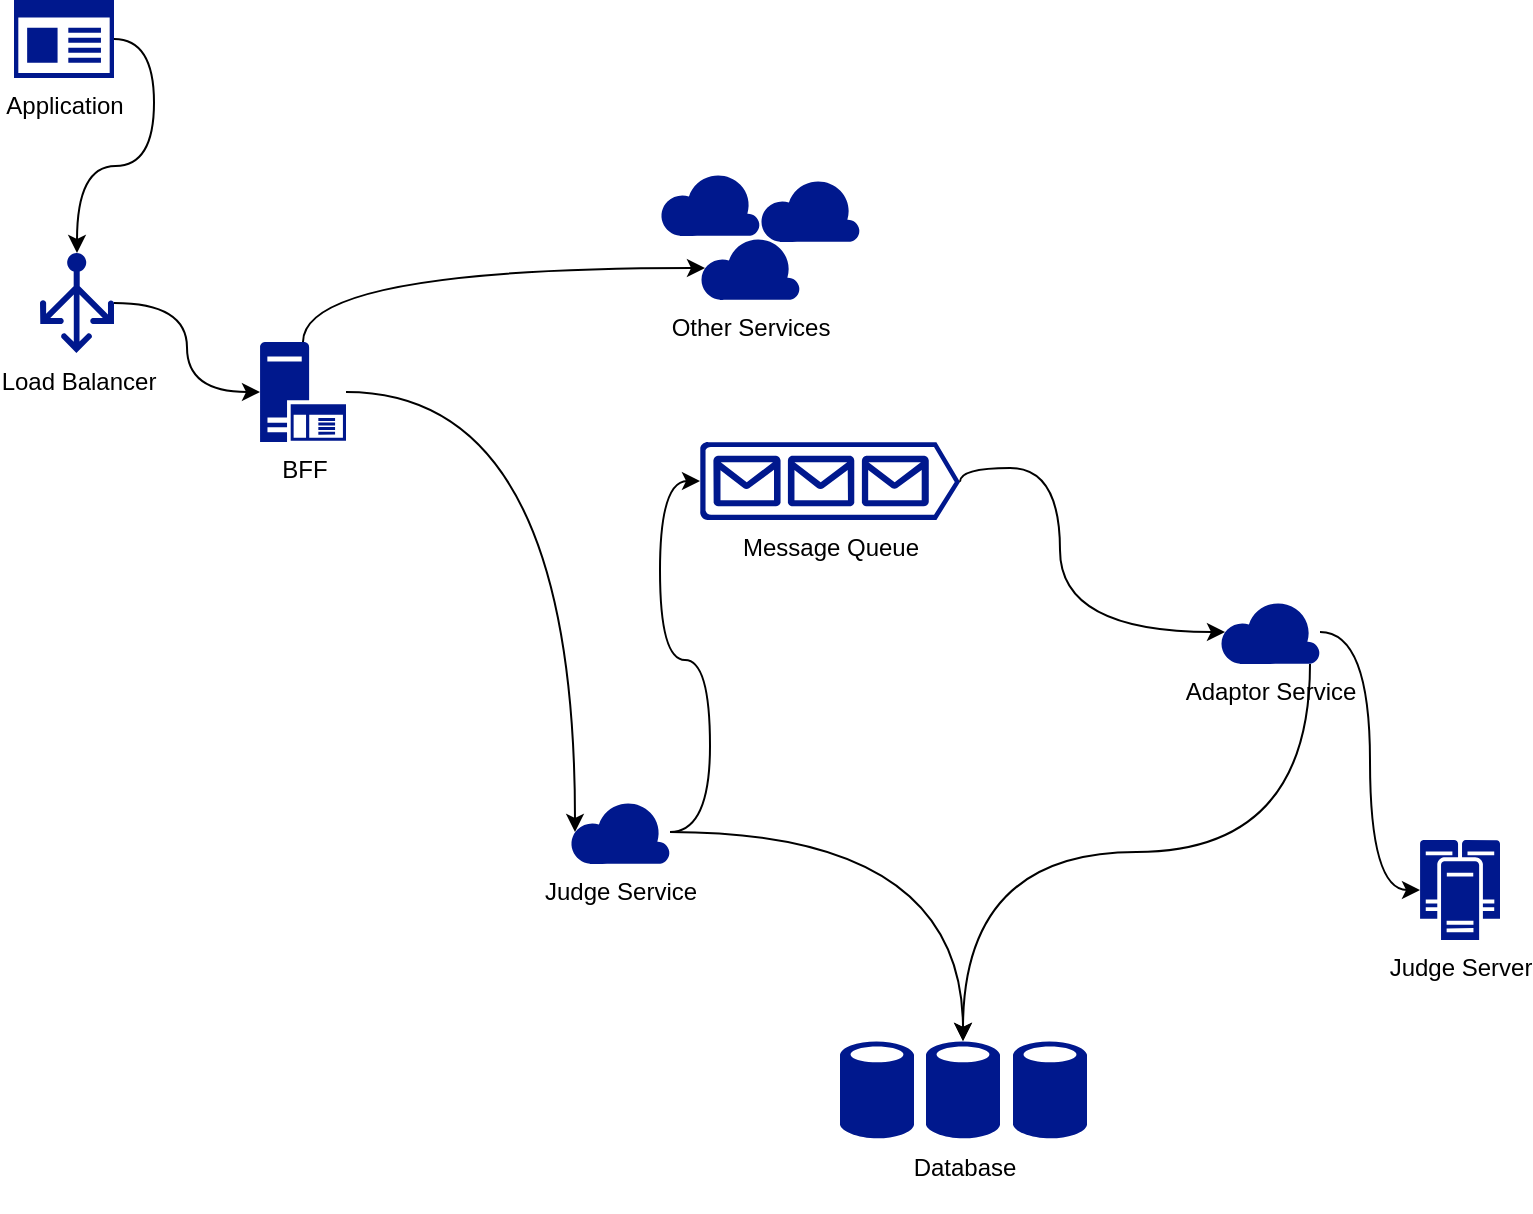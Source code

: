 <mxfile version="24.6.2" type="github">
  <diagram name="Page-1" id="QzZd_IAzWdYlVaJUvz0e">
    <mxGraphModel dx="1195" dy="664" grid="1" gridSize="10" guides="1" tooltips="1" connect="1" arrows="1" fold="1" page="1" pageScale="1" pageWidth="850" pageHeight="1100" math="0" shadow="0">
      <root>
        <mxCell id="0" />
        <mxCell id="1" parent="0" />
        <mxCell id="hPZAuObZ41Z15zBgy_SH-5" value="Application" style="sketch=0;aspect=fixed;pointerEvents=1;shadow=0;dashed=0;html=1;strokeColor=none;labelPosition=center;verticalLabelPosition=bottom;verticalAlign=top;align=center;fillColor=#00188D;shape=mxgraph.mscae.enterprise.app_generic" vertex="1" parent="1">
          <mxGeometry x="147" y="80" width="50" height="39" as="geometry" />
        </mxCell>
        <mxCell id="hPZAuObZ41Z15zBgy_SH-7" value="BFF" style="sketch=0;aspect=fixed;pointerEvents=1;shadow=0;dashed=0;html=1;strokeColor=none;labelPosition=center;verticalLabelPosition=bottom;verticalAlign=top;align=center;fillColor=#00188D;shape=mxgraph.mscae.enterprise.application_server" vertex="1" parent="1">
          <mxGeometry x="270" y="251" width="43" height="50" as="geometry" />
        </mxCell>
        <mxCell id="hPZAuObZ41Z15zBgy_SH-9" value="Judge Service" style="sketch=0;aspect=fixed;pointerEvents=1;shadow=0;dashed=0;html=1;strokeColor=none;labelPosition=center;verticalLabelPosition=bottom;verticalAlign=top;align=center;fillColor=#00188D;shape=mxgraph.azure.cloud" vertex="1" parent="1">
          <mxGeometry x="425" y="480" width="50" height="32" as="geometry" />
        </mxCell>
        <mxCell id="hPZAuObZ41Z15zBgy_SH-13" value="" style="group" vertex="1" connectable="0" parent="1">
          <mxGeometry x="470" y="166" width="100" height="64" as="geometry" />
        </mxCell>
        <mxCell id="hPZAuObZ41Z15zBgy_SH-10" value="Other Services" style="sketch=0;aspect=fixed;pointerEvents=1;shadow=0;dashed=0;html=1;strokeColor=none;labelPosition=center;verticalLabelPosition=bottom;verticalAlign=top;align=center;fillColor=#00188D;shape=mxgraph.azure.cloud" vertex="1" parent="hPZAuObZ41Z15zBgy_SH-13">
          <mxGeometry x="20" y="32" width="50" height="32" as="geometry" />
        </mxCell>
        <mxCell id="hPZAuObZ41Z15zBgy_SH-11" value="" style="sketch=0;aspect=fixed;pointerEvents=1;shadow=0;dashed=0;html=1;strokeColor=none;labelPosition=center;verticalLabelPosition=bottom;verticalAlign=top;align=center;fillColor=#00188D;shape=mxgraph.azure.cloud" vertex="1" parent="hPZAuObZ41Z15zBgy_SH-13">
          <mxGeometry x="50" y="3" width="50" height="32" as="geometry" />
        </mxCell>
        <mxCell id="hPZAuObZ41Z15zBgy_SH-12" value="" style="sketch=0;aspect=fixed;pointerEvents=1;shadow=0;dashed=0;html=1;strokeColor=none;labelPosition=center;verticalLabelPosition=bottom;verticalAlign=top;align=center;fillColor=#00188D;shape=mxgraph.azure.cloud" vertex="1" parent="hPZAuObZ41Z15zBgy_SH-13">
          <mxGeometry width="50" height="32" as="geometry" />
        </mxCell>
        <mxCell id="hPZAuObZ41Z15zBgy_SH-15" value="Adaptor Service" style="sketch=0;aspect=fixed;pointerEvents=1;shadow=0;dashed=0;html=1;strokeColor=none;labelPosition=center;verticalLabelPosition=bottom;verticalAlign=top;align=center;fillColor=#00188D;shape=mxgraph.azure.cloud" vertex="1" parent="1">
          <mxGeometry x="750" y="380" width="50" height="32" as="geometry" />
        </mxCell>
        <mxCell id="hPZAuObZ41Z15zBgy_SH-16" value="Judge Server" style="sketch=0;aspect=fixed;pointerEvents=1;shadow=0;dashed=0;html=1;strokeColor=none;labelPosition=center;verticalLabelPosition=bottom;verticalAlign=top;align=center;fillColor=#00188D;shape=mxgraph.mscae.enterprise.cluster_server" vertex="1" parent="1">
          <mxGeometry x="850" y="500" width="40" height="50" as="geometry" />
        </mxCell>
        <mxCell id="hPZAuObZ41Z15zBgy_SH-21" value="" style="group" vertex="1" connectable="0" parent="1">
          <mxGeometry x="560" y="600" width="123.5" height="50" as="geometry" />
        </mxCell>
        <mxCell id="hPZAuObZ41Z15zBgy_SH-18" value="" style="sketch=0;aspect=fixed;pointerEvents=1;shadow=0;dashed=0;html=1;strokeColor=none;labelPosition=center;verticalLabelPosition=bottom;verticalAlign=top;align=center;fillColor=#00188D;shape=mxgraph.mscae.enterprise.database_generic" vertex="1" parent="hPZAuObZ41Z15zBgy_SH-21">
          <mxGeometry x="86.5" width="37" height="50" as="geometry" />
        </mxCell>
        <mxCell id="hPZAuObZ41Z15zBgy_SH-19" value="" style="sketch=0;aspect=fixed;pointerEvents=1;shadow=0;dashed=0;html=1;strokeColor=none;labelPosition=center;verticalLabelPosition=bottom;verticalAlign=top;align=center;fillColor=#00188D;shape=mxgraph.mscae.enterprise.database_generic" vertex="1" parent="hPZAuObZ41Z15zBgy_SH-21">
          <mxGeometry width="37" height="50" as="geometry" />
        </mxCell>
        <mxCell id="hPZAuObZ41Z15zBgy_SH-20" value="&lt;div&gt;Database&lt;/div&gt;&lt;div&gt;&lt;br&gt;&lt;/div&gt;" style="sketch=0;aspect=fixed;pointerEvents=1;shadow=0;dashed=0;html=1;strokeColor=none;labelPosition=center;verticalLabelPosition=bottom;verticalAlign=top;align=center;fillColor=#00188D;shape=mxgraph.mscae.enterprise.database_generic" vertex="1" parent="hPZAuObZ41Z15zBgy_SH-21">
          <mxGeometry x="43" width="37" height="50" as="geometry" />
        </mxCell>
        <mxCell id="hPZAuObZ41Z15zBgy_SH-24" value="Load Balancer" style="sketch=0;aspect=fixed;pointerEvents=1;shadow=0;dashed=0;html=1;strokeColor=none;labelPosition=center;verticalLabelPosition=bottom;verticalAlign=top;align=center;fillColor=#00188D;shape=mxgraph.azure.load_balancer_generic" vertex="1" parent="1">
          <mxGeometry x="160" y="206.5" width="37" height="50" as="geometry" />
        </mxCell>
        <mxCell id="hPZAuObZ41Z15zBgy_SH-25" style="edgeStyle=orthogonalEdgeStyle;rounded=0;orthogonalLoop=1;jettySize=auto;html=1;entryX=0.5;entryY=0;entryDx=0;entryDy=0;entryPerimeter=0;exitX=1;exitY=0.5;exitDx=0;exitDy=0;exitPerimeter=0;curved=1;" edge="1" parent="1" source="hPZAuObZ41Z15zBgy_SH-5" target="hPZAuObZ41Z15zBgy_SH-24">
          <mxGeometry relative="1" as="geometry">
            <Array as="points">
              <mxPoint x="217" y="99" />
              <mxPoint x="217" y="163" />
              <mxPoint x="178" y="163" />
            </Array>
          </mxGeometry>
        </mxCell>
        <mxCell id="hPZAuObZ41Z15zBgy_SH-26" style="edgeStyle=orthogonalEdgeStyle;rounded=0;orthogonalLoop=1;jettySize=auto;html=1;entryX=0;entryY=0.5;entryDx=0;entryDy=0;entryPerimeter=0;curved=1;" edge="1" parent="1" source="hPZAuObZ41Z15zBgy_SH-24" target="hPZAuObZ41Z15zBgy_SH-7">
          <mxGeometry relative="1" as="geometry" />
        </mxCell>
        <mxCell id="hPZAuObZ41Z15zBgy_SH-27" style="edgeStyle=orthogonalEdgeStyle;rounded=0;orthogonalLoop=1;jettySize=auto;html=1;entryX=0.05;entryY=0.5;entryDx=0;entryDy=0;entryPerimeter=0;curved=1;" edge="1" parent="1" source="hPZAuObZ41Z15zBgy_SH-7" target="hPZAuObZ41Z15zBgy_SH-10">
          <mxGeometry relative="1" as="geometry">
            <Array as="points">
              <mxPoint x="292" y="214" />
            </Array>
          </mxGeometry>
        </mxCell>
        <mxCell id="hPZAuObZ41Z15zBgy_SH-29" style="edgeStyle=orthogonalEdgeStyle;rounded=0;orthogonalLoop=1;jettySize=auto;html=1;entryX=0;entryY=0.5;entryDx=0;entryDy=0;entryPerimeter=0;curved=1;" edge="1" parent="1" source="hPZAuObZ41Z15zBgy_SH-15" target="hPZAuObZ41Z15zBgy_SH-16">
          <mxGeometry relative="1" as="geometry" />
        </mxCell>
        <mxCell id="hPZAuObZ41Z15zBgy_SH-30" value="Message Queue" style="sketch=0;aspect=fixed;pointerEvents=1;shadow=0;dashed=0;html=1;strokeColor=none;labelPosition=center;verticalLabelPosition=bottom;verticalAlign=top;align=center;fillColor=#00188D;shape=mxgraph.azure.queue_generic" vertex="1" parent="1">
          <mxGeometry x="490" y="301" width="130" height="39" as="geometry" />
        </mxCell>
        <mxCell id="hPZAuObZ41Z15zBgy_SH-32" style="edgeStyle=orthogonalEdgeStyle;rounded=0;orthogonalLoop=1;jettySize=auto;html=1;entryX=0.05;entryY=0.5;entryDx=0;entryDy=0;entryPerimeter=0;curved=1;" edge="1" parent="1" source="hPZAuObZ41Z15zBgy_SH-7" target="hPZAuObZ41Z15zBgy_SH-9">
          <mxGeometry relative="1" as="geometry" />
        </mxCell>
        <mxCell id="hPZAuObZ41Z15zBgy_SH-33" style="edgeStyle=orthogonalEdgeStyle;rounded=0;orthogonalLoop=1;jettySize=auto;html=1;entryX=0;entryY=0.5;entryDx=0;entryDy=0;entryPerimeter=0;curved=1;" edge="1" parent="1" source="hPZAuObZ41Z15zBgy_SH-9" target="hPZAuObZ41Z15zBgy_SH-30">
          <mxGeometry relative="1" as="geometry" />
        </mxCell>
        <mxCell id="hPZAuObZ41Z15zBgy_SH-34" style="edgeStyle=orthogonalEdgeStyle;rounded=0;orthogonalLoop=1;jettySize=auto;html=1;entryX=0.05;entryY=0.5;entryDx=0;entryDy=0;entryPerimeter=0;curved=1;exitX=1;exitY=0.51;exitDx=0;exitDy=0;exitPerimeter=0;" edge="1" parent="1" source="hPZAuObZ41Z15zBgy_SH-30" target="hPZAuObZ41Z15zBgy_SH-15">
          <mxGeometry relative="1" as="geometry">
            <Array as="points">
              <mxPoint x="670" y="314" />
            </Array>
          </mxGeometry>
        </mxCell>
        <mxCell id="hPZAuObZ41Z15zBgy_SH-35" style="edgeStyle=orthogonalEdgeStyle;rounded=0;orthogonalLoop=1;jettySize=auto;html=1;entryX=0.5;entryY=0.01;entryDx=0;entryDy=0;entryPerimeter=0;curved=1;" edge="1" parent="1" source="hPZAuObZ41Z15zBgy_SH-9" target="hPZAuObZ41Z15zBgy_SH-20">
          <mxGeometry relative="1" as="geometry" />
        </mxCell>
        <mxCell id="hPZAuObZ41Z15zBgy_SH-36" style="edgeStyle=orthogonalEdgeStyle;rounded=0;orthogonalLoop=1;jettySize=auto;html=1;entryX=0.5;entryY=0.01;entryDx=0;entryDy=0;entryPerimeter=0;curved=1;exitX=0.9;exitY=1;exitDx=0;exitDy=0;exitPerimeter=0;" edge="1" parent="1" source="hPZAuObZ41Z15zBgy_SH-15" target="hPZAuObZ41Z15zBgy_SH-20">
          <mxGeometry relative="1" as="geometry" />
        </mxCell>
      </root>
    </mxGraphModel>
  </diagram>
</mxfile>
